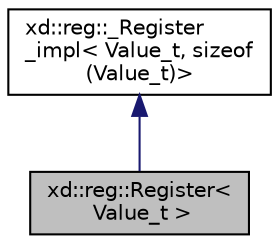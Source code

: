 digraph "xd::reg::Register&lt; Value_t &gt;"
{
  edge [fontname="Helvetica",fontsize="10",labelfontname="Helvetica",labelfontsize="10"];
  node [fontname="Helvetica",fontsize="10",shape=record];
  Node0 [label="xd::reg::Register\<\l Value_t \>",height=0.2,width=0.4,color="black", fillcolor="grey75", style="filled", fontcolor="black"];
  Node1 -> Node0 [dir="back",color="midnightblue",fontsize="10",style="solid",fontname="Helvetica"];
  Node1 [label="xd::reg::_Register\l_impl\< Value_t, sizeof\l(Value_t)\>",height=0.2,width=0.4,color="black", fillcolor="white", style="filled",URL="$classxd_1_1reg_1_1___register__impl.html"];
}
